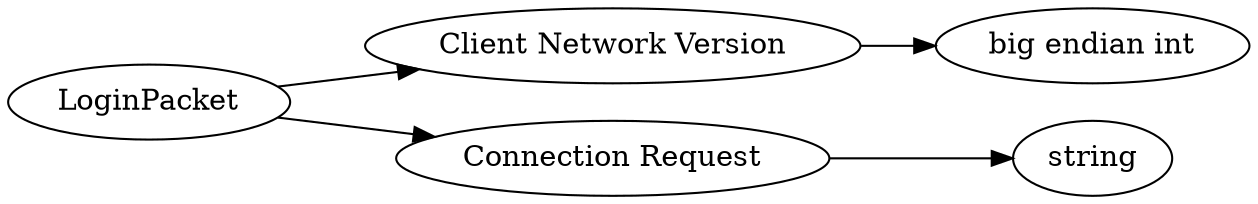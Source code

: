 digraph "LoginPacket" {
rankdir = LR
0
0 -> 1
1 -> 2
0 -> 3
3 -> 4

0 [label="LoginPacket",comment="name: \"LoginPacket\", typeName: \"\", id: 0, branchId: 1, recurseId: -1, attributes: 0, notes: \"\""];
1 [label="Client Network Version",comment="name: \"Client Network Version\", typeName: \"\", id: 1, branchId: 0, recurseId: -1, attributes: 0, notes: \"\""];
2 [label="big endian int",comment="name: \"big endian int\", typeName: \"\", id: 2, branchId: 0, recurseId: -1, attributes: 512, notes: \"\""];
3 [label="Connection Request",comment="name: \"Connection Request\", typeName: \"\", id: 3, branchId: 0, recurseId: -1, attributes: 0, notes: \"see @connectionRequest.html#diagram@\""];
4 [label="string",comment="name: \"string\", typeName: \"\", id: 4, branchId: 0, recurseId: -1, attributes: 512, notes: \"\""];
{ rank = max;2;4}

}
